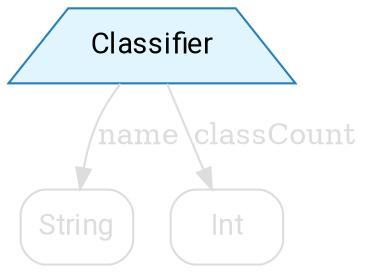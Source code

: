 digraph {
    bgcolor=transparent

    // Default theme
    node[shape="rectangle" style="rounded,filled" color="#dddddd" fontname="Segoe UI,Roboto,Helvetica,Arial,sans-serif" fillcolor="#ffffff" fontcolor="#dddddd"]
    edge [color="#dddddd" fontcolor="#dddddd"]

    // product types
    classifier [shape=trapezium style=filled fillcolor="#e1f5fe"]

    // Lit nodes
    classifier [color="#2980B9", fontcolor="#000000"]

    classifier[label=Classifier]
    classifier_name[label=String shape=box]
    classifier_classCount[label=Int shape=box]

    classifier -> classifier_name [label=name]
    classifier -> classifier_classCount [label=classCount]
}
